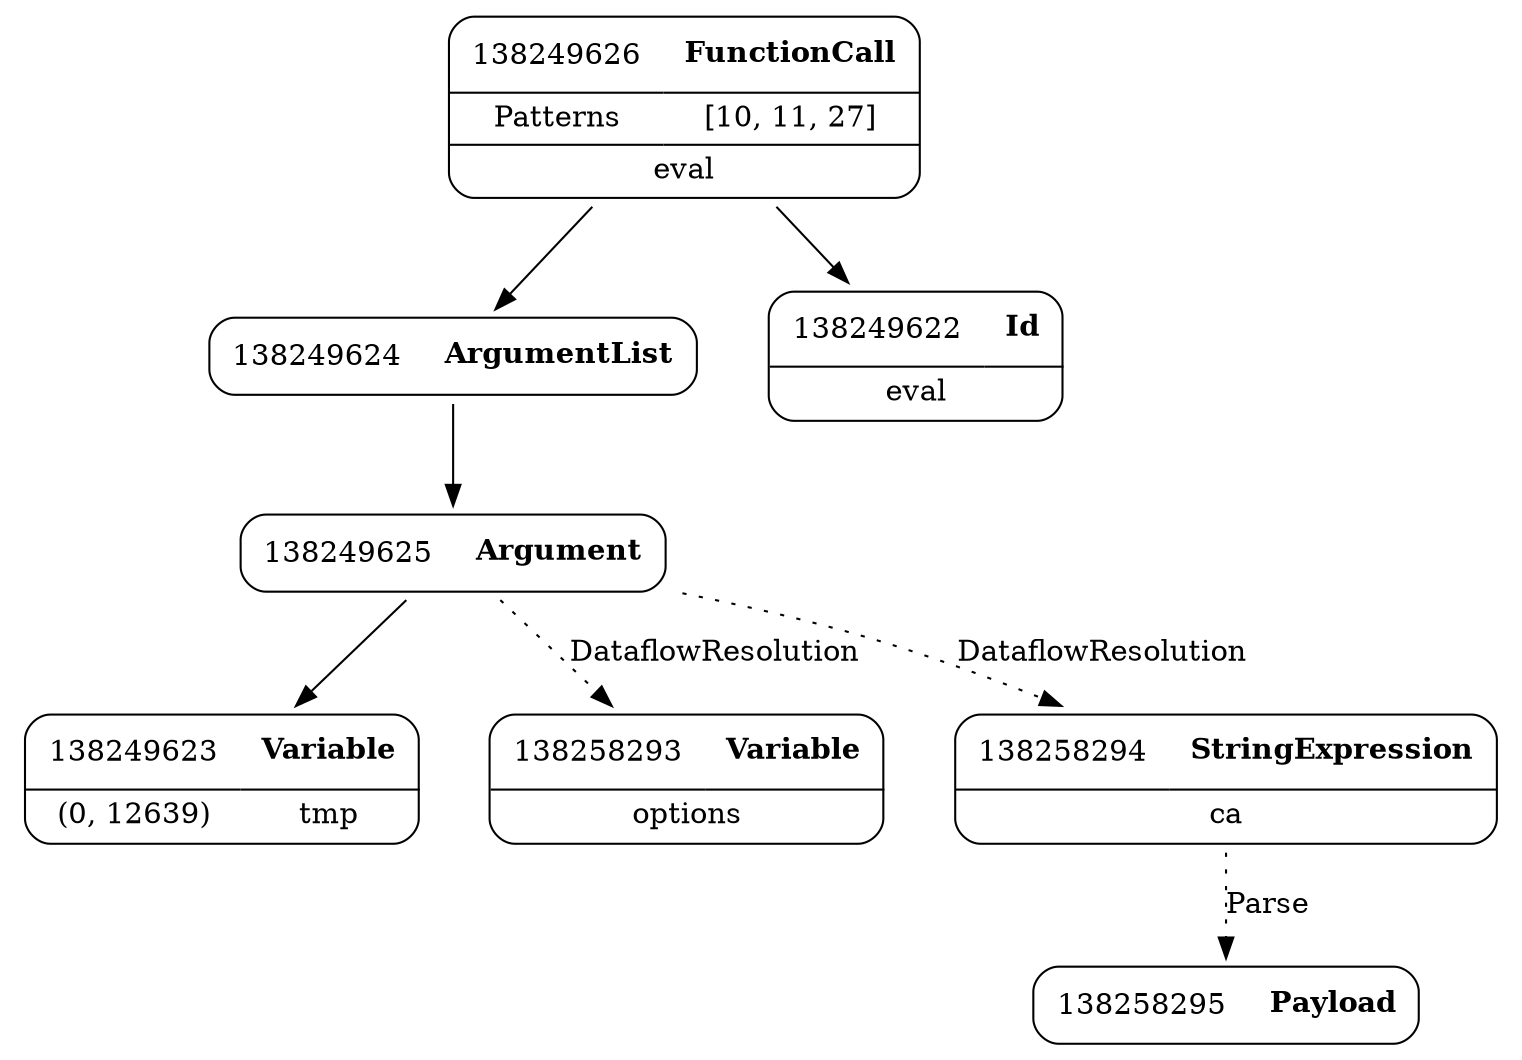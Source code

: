 digraph ast {
node [shape=none];
138249625 [label=<<TABLE border='1' cellspacing='0' cellpadding='10' style='rounded' ><TR><TD border='0'>138249625</TD><TD border='0'><B>Argument</B></TD></TR></TABLE>>];
138249625 -> 138249623 [weight=2];
138249625 -> 138258293 [style=dotted,label=DataflowResolution];
138249625 -> 138258294 [style=dotted,label=DataflowResolution];
138249624 [label=<<TABLE border='1' cellspacing='0' cellpadding='10' style='rounded' ><TR><TD border='0'>138249624</TD><TD border='0'><B>ArgumentList</B></TD></TR></TABLE>>];
138249624 -> 138249625 [weight=2];
138249626 [label=<<TABLE border='1' cellspacing='0' cellpadding='10' style='rounded' ><TR><TD border='0'>138249626</TD><TD border='0'><B>FunctionCall</B></TD></TR><HR/><TR><TD border='0' cellpadding='5'>Patterns</TD><TD border='0' cellpadding='5'>[10, 11, 27]</TD></TR><HR/><TR><TD border='0' cellpadding='5' colspan='2'>eval</TD></TR></TABLE>>];
138249626 -> 138249622 [weight=2];
138249626 -> 138249624 [weight=2];
138258293 [label=<<TABLE border='1' cellspacing='0' cellpadding='10' style='rounded' ><TR><TD border='0'>138258293</TD><TD border='0'><B>Variable</B></TD></TR><HR/><TR><TD border='0' cellpadding='5' colspan='2'>options</TD></TR></TABLE>>];
138249623 [label=<<TABLE border='1' cellspacing='0' cellpadding='10' style='rounded' ><TR><TD border='0'>138249623</TD><TD border='0'><B>Variable</B></TD></TR><HR/><TR><TD border='0' cellpadding='5'>(0, 12639)</TD><TD border='0' cellpadding='5'>tmp</TD></TR></TABLE>>];
138258295 [label=<<TABLE border='1' cellspacing='0' cellpadding='10' style='rounded' ><TR><TD border='0'>138258295</TD><TD border='0'><B>Payload</B></TD></TR></TABLE>>];
138249622 [label=<<TABLE border='1' cellspacing='0' cellpadding='10' style='rounded' ><TR><TD border='0'>138249622</TD><TD border='0'><B>Id</B></TD></TR><HR/><TR><TD border='0' cellpadding='5' colspan='2'>eval</TD></TR></TABLE>>];
138258294 [label=<<TABLE border='1' cellspacing='0' cellpadding='10' style='rounded' ><TR><TD border='0'>138258294</TD><TD border='0'><B>StringExpression</B></TD></TR><HR/><TR><TD border='0' cellpadding='5' colspan='2'>ca</TD></TR></TABLE>>];
138258294 -> 138258295 [style=dotted,label=Parse];
}
